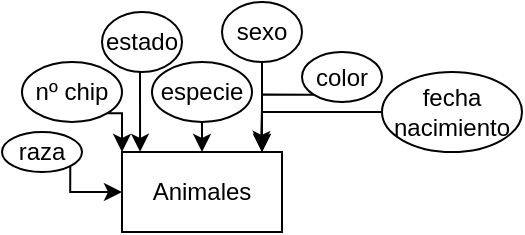 <mxfile version="22.0.6" type="github">
  <diagram id="R2lEEEUBdFMjLlhIrx00" name="Page-1">
    <mxGraphModel dx="350" dy="352" grid="1" gridSize="10" guides="1" tooltips="1" connect="1" arrows="1" fold="1" page="1" pageScale="1" pageWidth="850" pageHeight="1100" math="0" shadow="0" extFonts="Permanent Marker^https://fonts.googleapis.com/css?family=Permanent+Marker">
      <root>
        <mxCell id="0" />
        <mxCell id="1" parent="0" />
        <mxCell id="5BNBw6zcGZD52pD1R5xM-1" value="Animales" style="rounded=0;whiteSpace=wrap;html=1;" vertex="1" parent="1">
          <mxGeometry x="80" y="120" width="80" height="40" as="geometry" />
        </mxCell>
        <mxCell id="5BNBw6zcGZD52pD1R5xM-11" style="edgeStyle=orthogonalEdgeStyle;rounded=0;orthogonalLoop=1;jettySize=auto;html=1;exitX=1;exitY=1;exitDx=0;exitDy=0;entryX=0;entryY=0;entryDx=0;entryDy=0;" edge="1" parent="1" source="5BNBw6zcGZD52pD1R5xM-2" target="5BNBw6zcGZD52pD1R5xM-1">
          <mxGeometry relative="1" as="geometry" />
        </mxCell>
        <mxCell id="5BNBw6zcGZD52pD1R5xM-2" value="nº chip" style="ellipse;whiteSpace=wrap;html=1;" vertex="1" parent="1">
          <mxGeometry x="30" y="75" width="50" height="30" as="geometry" />
        </mxCell>
        <mxCell id="5BNBw6zcGZD52pD1R5xM-13" style="edgeStyle=orthogonalEdgeStyle;rounded=0;orthogonalLoop=1;jettySize=auto;html=1;exitX=0.5;exitY=1;exitDx=0;exitDy=0;entryX=0.5;entryY=0;entryDx=0;entryDy=0;" edge="1" parent="1" source="5BNBw6zcGZD52pD1R5xM-3" target="5BNBw6zcGZD52pD1R5xM-1">
          <mxGeometry relative="1" as="geometry" />
        </mxCell>
        <mxCell id="5BNBw6zcGZD52pD1R5xM-3" value="especie" style="ellipse;whiteSpace=wrap;html=1;" vertex="1" parent="1">
          <mxGeometry x="95" y="75" width="50" height="30" as="geometry" />
        </mxCell>
        <mxCell id="5BNBw6zcGZD52pD1R5xM-10" style="edgeStyle=orthogonalEdgeStyle;rounded=0;orthogonalLoop=1;jettySize=auto;html=1;exitX=1;exitY=1;exitDx=0;exitDy=0;" edge="1" parent="1" source="5BNBw6zcGZD52pD1R5xM-4" target="5BNBw6zcGZD52pD1R5xM-1">
          <mxGeometry relative="1" as="geometry">
            <Array as="points">
              <mxPoint x="54" y="140" />
            </Array>
          </mxGeometry>
        </mxCell>
        <mxCell id="5BNBw6zcGZD52pD1R5xM-4" value="raza" style="ellipse;whiteSpace=wrap;html=1;" vertex="1" parent="1">
          <mxGeometry x="20" y="110" width="40" height="20" as="geometry" />
        </mxCell>
        <mxCell id="5BNBw6zcGZD52pD1R5xM-16" style="edgeStyle=orthogonalEdgeStyle;rounded=0;orthogonalLoop=1;jettySize=auto;html=1;exitX=0;exitY=0.5;exitDx=0;exitDy=0;" edge="1" parent="1" source="5BNBw6zcGZD52pD1R5xM-5">
          <mxGeometry relative="1" as="geometry">
            <mxPoint x="150" y="120" as="targetPoint" />
            <Array as="points">
              <mxPoint x="150" y="100" />
            </Array>
          </mxGeometry>
        </mxCell>
        <mxCell id="5BNBw6zcGZD52pD1R5xM-5" value="fecha nacimiento" style="ellipse;whiteSpace=wrap;html=1;" vertex="1" parent="1">
          <mxGeometry x="210" y="80" width="70" height="40" as="geometry" />
        </mxCell>
        <mxCell id="5BNBw6zcGZD52pD1R5xM-6" value="sexo" style="ellipse;whiteSpace=wrap;html=1;" vertex="1" parent="1">
          <mxGeometry x="130" y="45" width="40" height="30" as="geometry" />
        </mxCell>
        <mxCell id="5BNBw6zcGZD52pD1R5xM-15" style="edgeStyle=orthogonalEdgeStyle;rounded=0;orthogonalLoop=1;jettySize=auto;html=1;exitX=0;exitY=1;exitDx=0;exitDy=0;" edge="1" parent="1" source="5BNBw6zcGZD52pD1R5xM-7">
          <mxGeometry relative="1" as="geometry">
            <mxPoint x="150" y="120" as="targetPoint" />
          </mxGeometry>
        </mxCell>
        <mxCell id="5BNBw6zcGZD52pD1R5xM-7" value="color" style="ellipse;whiteSpace=wrap;html=1;" vertex="1" parent="1">
          <mxGeometry x="170" y="70" width="40" height="25" as="geometry" />
        </mxCell>
        <mxCell id="5BNBw6zcGZD52pD1R5xM-9" value="estado" style="ellipse;whiteSpace=wrap;html=1;" vertex="1" parent="1">
          <mxGeometry x="70" y="50" width="40" height="30" as="geometry" />
        </mxCell>
        <mxCell id="5BNBw6zcGZD52pD1R5xM-12" style="edgeStyle=orthogonalEdgeStyle;rounded=0;orthogonalLoop=1;jettySize=auto;html=1;exitX=0.5;exitY=1;exitDx=0;exitDy=0;entryX=0.113;entryY=-0.002;entryDx=0;entryDy=0;entryPerimeter=0;" edge="1" parent="1" source="5BNBw6zcGZD52pD1R5xM-9" target="5BNBw6zcGZD52pD1R5xM-1">
          <mxGeometry relative="1" as="geometry" />
        </mxCell>
        <mxCell id="5BNBw6zcGZD52pD1R5xM-14" style="edgeStyle=orthogonalEdgeStyle;rounded=0;orthogonalLoop=1;jettySize=auto;html=1;exitX=0.5;exitY=1;exitDx=0;exitDy=0;entryX=0.869;entryY=-0.038;entryDx=0;entryDy=0;entryPerimeter=0;" edge="1" parent="1" source="5BNBw6zcGZD52pD1R5xM-6" target="5BNBw6zcGZD52pD1R5xM-1">
          <mxGeometry relative="1" as="geometry" />
        </mxCell>
      </root>
    </mxGraphModel>
  </diagram>
</mxfile>
